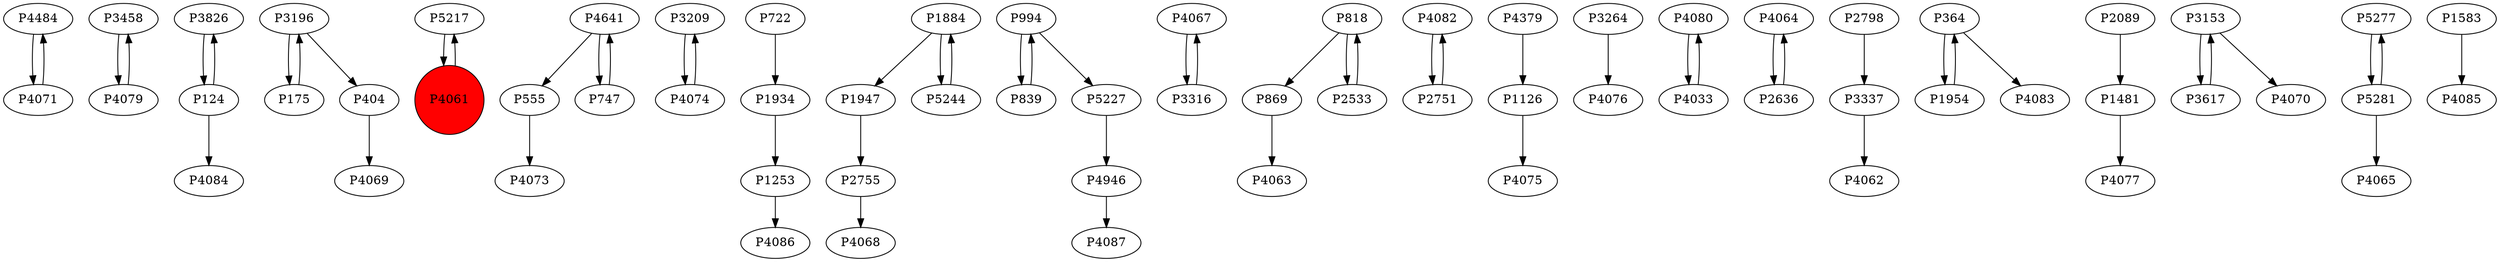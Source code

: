 digraph {
	P4484 -> P4071
	P3458 -> P4079
	P3826 -> P124
	P3196 -> P175
	P5217 -> P4061
	P4641 -> P555
	P3209 -> P4074
	P722 -> P1934
	P1884 -> P1947
	P994 -> P839
	P2755 -> P4068
	P4067 -> P3316
	P818 -> P869
	P1253 -> P4086
	P4946 -> P4087
	P5227 -> P4946
	P4082 -> P2751
	P5244 -> P1884
	P4379 -> P1126
	P124 -> P4084
	P3264 -> P4076
	P4071 -> P4484
	P4080 -> P4033
	P175 -> P3196
	P747 -> P4641
	P4064 -> P2636
	P3196 -> P404
	P4641 -> P747
	P2798 -> P3337
	P364 -> P1954
	P1481 -> P4077
	P4061 -> P5217
	P3153 -> P3617
	P994 -> P5227
	P5277 -> P5281
	P3337 -> P4062
	P1954 -> P364
	P404 -> P4069
	P2533 -> P818
	P1126 -> P4075
	P124 -> P3826
	P3316 -> P4067
	P3617 -> P3153
	P5281 -> P4065
	P555 -> P4073
	P4074 -> P3209
	P2751 -> P4082
	P1934 -> P1253
	P2089 -> P1481
	P2636 -> P4064
	P818 -> P2533
	P4079 -> P3458
	P839 -> P994
	P1947 -> P2755
	P5281 -> P5277
	P1884 -> P5244
	P364 -> P4083
	P3153 -> P4070
	P4033 -> P4080
	P869 -> P4063
	P1583 -> P4085
	P4061 [shape=circle]
	P4061 [style=filled]
	P4061 [fillcolor=red]
}